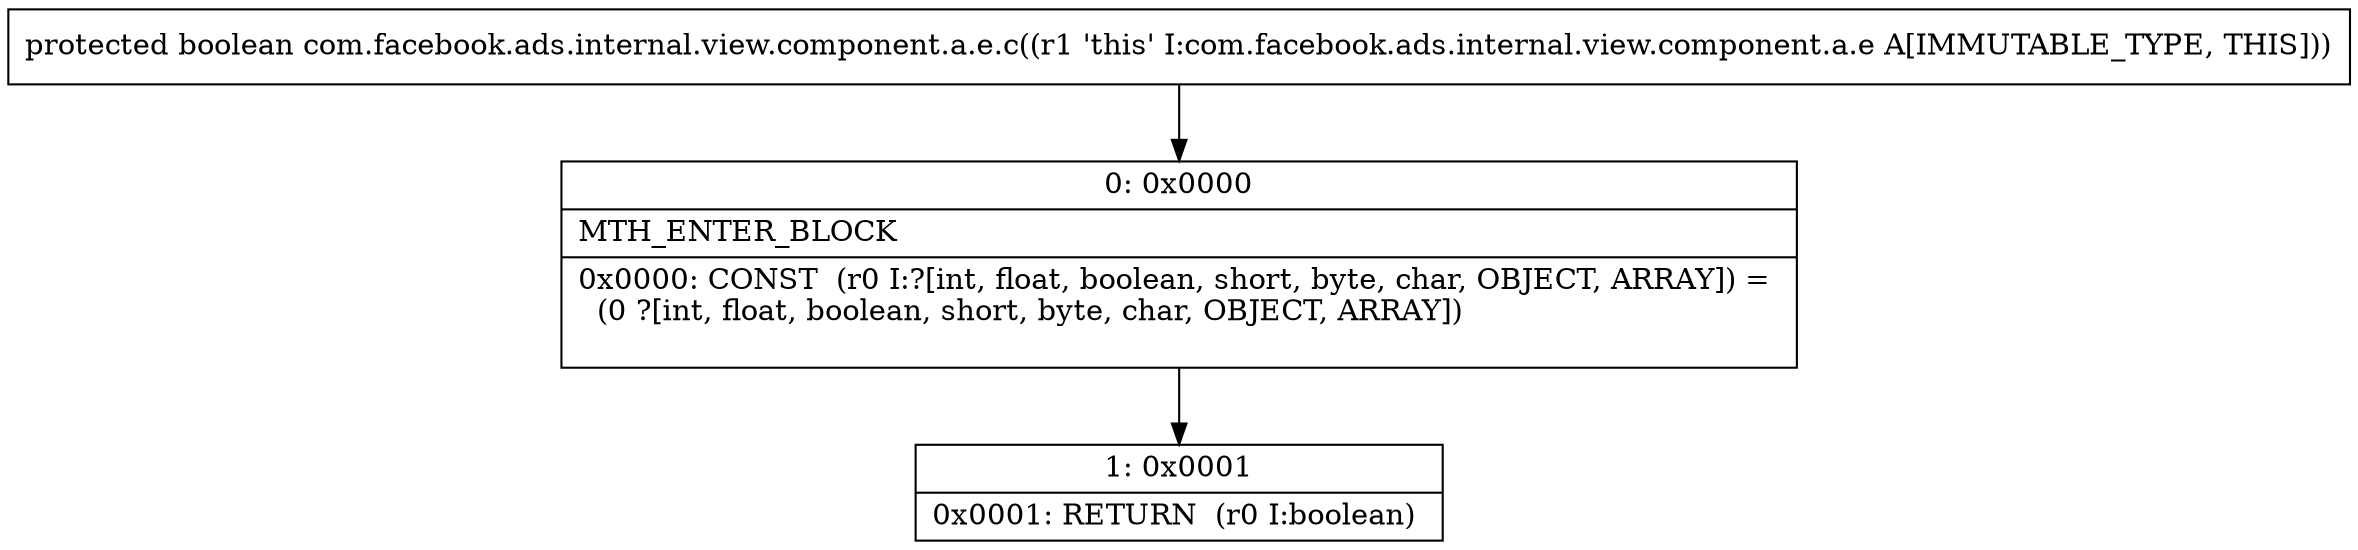 digraph "CFG forcom.facebook.ads.internal.view.component.a.e.c()Z" {
Node_0 [shape=record,label="{0\:\ 0x0000|MTH_ENTER_BLOCK\l|0x0000: CONST  (r0 I:?[int, float, boolean, short, byte, char, OBJECT, ARRAY]) = \l  (0 ?[int, float, boolean, short, byte, char, OBJECT, ARRAY])\l \l}"];
Node_1 [shape=record,label="{1\:\ 0x0001|0x0001: RETURN  (r0 I:boolean) \l}"];
MethodNode[shape=record,label="{protected boolean com.facebook.ads.internal.view.component.a.e.c((r1 'this' I:com.facebook.ads.internal.view.component.a.e A[IMMUTABLE_TYPE, THIS])) }"];
MethodNode -> Node_0;
Node_0 -> Node_1;
}

